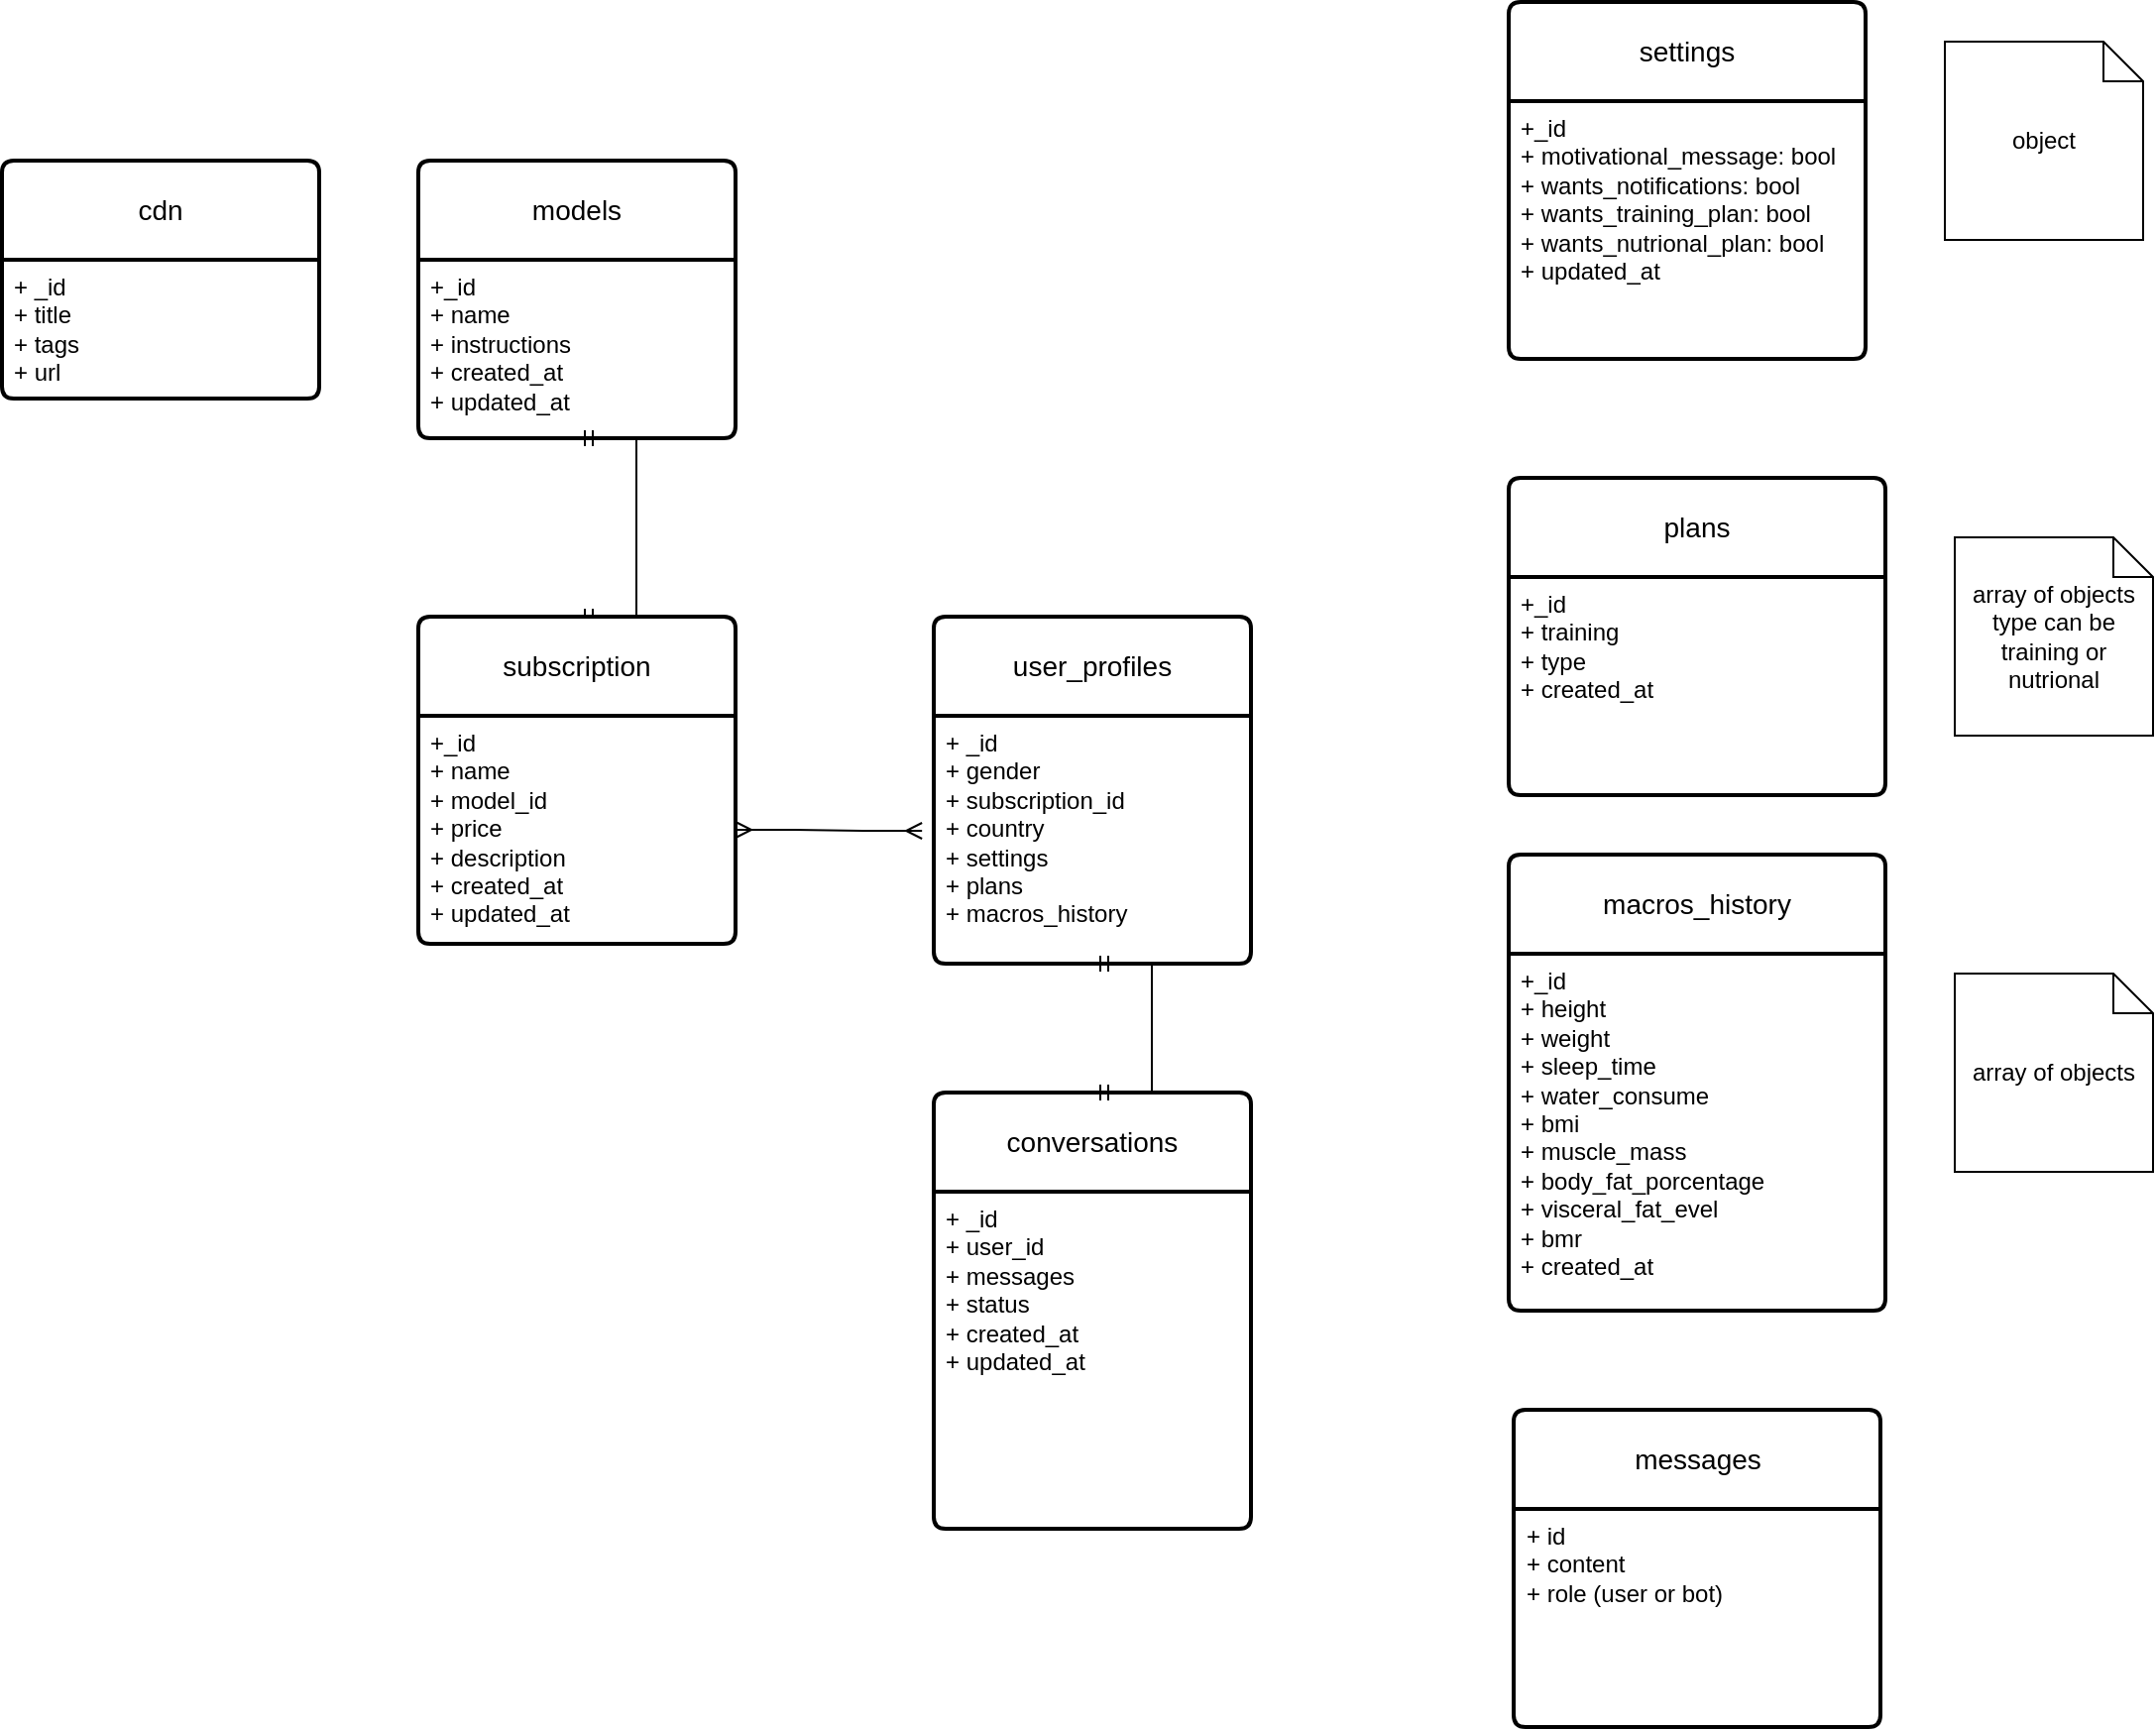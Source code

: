 <mxfile version="24.7.6">
  <diagram name="Page-1" id="lWIySLaXe6-tKys0te9H">
    <mxGraphModel dx="2969" dy="2478" grid="1" gridSize="10" guides="1" tooltips="1" connect="1" arrows="1" fold="1" page="1" pageScale="1" pageWidth="850" pageHeight="1100" math="0" shadow="0">
      <root>
        <mxCell id="0" />
        <mxCell id="1" parent="0" />
        <mxCell id="P9V2ddTKOgVXZtz1Ckzy-5" value="models" style="swimlane;childLayout=stackLayout;horizontal=1;startSize=50;horizontalStack=0;rounded=1;fontSize=14;fontStyle=0;strokeWidth=2;resizeParent=0;resizeLast=1;shadow=0;dashed=0;align=center;arcSize=4;whiteSpace=wrap;html=1;" parent="1" vertex="1">
          <mxGeometry x="480" y="-20" width="160" height="140" as="geometry" />
        </mxCell>
        <mxCell id="P9V2ddTKOgVXZtz1Ckzy-6" value="+_id&lt;div&gt;+ name&lt;/div&gt;&lt;div&gt;&lt;span style=&quot;background-color: initial;&quot;&gt;+ instructions&lt;/span&gt;&lt;/div&gt;&lt;div&gt;&lt;span style=&quot;background-color: initial;&quot;&gt;+ created_at&lt;/span&gt;&lt;br&gt;&lt;/div&gt;&lt;div&gt;&lt;span style=&quot;background-color: initial;&quot;&gt;+ updated_at&lt;/span&gt;&lt;/div&gt;" style="align=left;strokeColor=none;fillColor=none;spacingLeft=4;fontSize=12;verticalAlign=top;resizable=0;rotatable=0;part=1;html=1;" parent="P9V2ddTKOgVXZtz1Ckzy-5" vertex="1">
          <mxGeometry y="50" width="160" height="90" as="geometry" />
        </mxCell>
        <mxCell id="P9V2ddTKOgVXZtz1Ckzy-12" value="" style="edgeStyle=entityRelationEdgeStyle;fontSize=12;html=1;endArrow=ERmandOne;startArrow=ERmandOne;rounded=0;exitX=0.5;exitY=1;exitDx=0;exitDy=0;entryX=0.5;entryY=0;entryDx=0;entryDy=0;" parent="1" source="P9V2ddTKOgVXZtz1Ckzy-6" target="z0Um9xDlakzHO0mnNuFl-1" edge="1">
          <mxGeometry width="100" height="100" relative="1" as="geometry">
            <mxPoint x="105" y="130" as="sourcePoint" />
            <mxPoint x="170" y="342.5" as="targetPoint" />
          </mxGeometry>
        </mxCell>
        <mxCell id="P9V2ddTKOgVXZtz1Ckzy-13" value="user_profiles" style="swimlane;childLayout=stackLayout;horizontal=1;startSize=50;horizontalStack=0;rounded=1;fontSize=14;fontStyle=0;strokeWidth=2;resizeParent=0;resizeLast=1;shadow=0;dashed=0;align=center;arcSize=4;whiteSpace=wrap;html=1;" parent="1" vertex="1">
          <mxGeometry x="740" y="210" width="160" height="175" as="geometry" />
        </mxCell>
        <mxCell id="P9V2ddTKOgVXZtz1Ckzy-14" value="+ _id&lt;div&gt;+ gender&lt;/div&gt;&lt;div&gt;+ subscription_id&lt;/div&gt;&lt;div&gt;+ country&lt;br&gt;+ settings&lt;br&gt;+ plans&lt;div&gt;&lt;span style=&quot;background-color: initial;&quot;&gt;+ macros_history&lt;/span&gt;&lt;br&gt;&lt;/div&gt;&lt;/div&gt;" style="align=left;strokeColor=none;fillColor=none;spacingLeft=4;fontSize=12;verticalAlign=top;resizable=0;rotatable=0;part=1;html=1;" parent="P9V2ddTKOgVXZtz1Ckzy-13" vertex="1">
          <mxGeometry y="50" width="160" height="125" as="geometry" />
        </mxCell>
        <mxCell id="P9V2ddTKOgVXZtz1Ckzy-15" value="settings" style="swimlane;childLayout=stackLayout;horizontal=1;startSize=50;horizontalStack=0;rounded=1;fontSize=14;fontStyle=0;strokeWidth=2;resizeParent=0;resizeLast=1;shadow=0;dashed=0;align=center;arcSize=4;whiteSpace=wrap;html=1;" parent="1" vertex="1">
          <mxGeometry x="1030" y="-100" width="180" height="180" as="geometry" />
        </mxCell>
        <mxCell id="P9V2ddTKOgVXZtz1Ckzy-16" value="+_id&lt;br&gt;+ motivational_message: bool&lt;div&gt;+ wants_notifications: bool&lt;/div&gt;&lt;div&gt;+ wants_training_plan: bool&lt;/div&gt;&lt;div&gt;+ wants_nutrional_plan: bool&lt;br&gt;&lt;/div&gt;&lt;div&gt;&lt;span style=&quot;background-color: initial;&quot;&gt;+ updated_at&lt;/span&gt;&lt;br&gt;&lt;/div&gt;" style="align=left;strokeColor=none;fillColor=none;spacingLeft=4;fontSize=12;verticalAlign=top;resizable=0;rotatable=0;part=1;html=1;" parent="P9V2ddTKOgVXZtz1Ckzy-15" vertex="1">
          <mxGeometry y="50" width="180" height="130" as="geometry" />
        </mxCell>
        <mxCell id="P9V2ddTKOgVXZtz1Ckzy-19" value="plans" style="swimlane;childLayout=stackLayout;horizontal=1;startSize=50;horizontalStack=0;rounded=1;fontSize=14;fontStyle=0;strokeWidth=2;resizeParent=0;resizeLast=1;shadow=0;dashed=0;align=center;arcSize=4;whiteSpace=wrap;html=1;" parent="1" vertex="1">
          <mxGeometry x="1030" y="140" width="190" height="160" as="geometry" />
        </mxCell>
        <mxCell id="P9V2ddTKOgVXZtz1Ckzy-20" value="+_id&lt;br&gt;+ training&lt;div&gt;+ type&lt;br&gt;&lt;div&gt;+ created_at&lt;/div&gt;&lt;/div&gt;" style="align=left;strokeColor=none;fillColor=none;spacingLeft=4;fontSize=12;verticalAlign=top;resizable=0;rotatable=0;part=1;html=1;" parent="P9V2ddTKOgVXZtz1Ckzy-19" vertex="1">
          <mxGeometry y="50" width="190" height="110" as="geometry" />
        </mxCell>
        <mxCell id="P9V2ddTKOgVXZtz1Ckzy-23" value="object" style="shape=note;size=20;whiteSpace=wrap;html=1;" parent="1" vertex="1">
          <mxGeometry x="1250" y="-80" width="100" height="100" as="geometry" />
        </mxCell>
        <mxCell id="P9V2ddTKOgVXZtz1Ckzy-24" value="array of objects&lt;div&gt;type can be training or nutrional&lt;/div&gt;" style="shape=note;size=20;whiteSpace=wrap;html=1;" parent="1" vertex="1">
          <mxGeometry x="1255" y="170" width="100" height="100" as="geometry" />
        </mxCell>
        <mxCell id="P9V2ddTKOgVXZtz1Ckzy-28" value="macros_history" style="swimlane;childLayout=stackLayout;horizontal=1;startSize=50;horizontalStack=0;rounded=1;fontSize=14;fontStyle=0;strokeWidth=2;resizeParent=0;resizeLast=1;shadow=0;dashed=0;align=center;arcSize=4;whiteSpace=wrap;html=1;" parent="1" vertex="1">
          <mxGeometry x="1030" y="330" width="190" height="230" as="geometry" />
        </mxCell>
        <mxCell id="P9V2ddTKOgVXZtz1Ckzy-29" value="+_id&lt;br&gt;&lt;div&gt;+ height&lt;/div&gt;&lt;div&gt;+ weight&lt;/div&gt;&lt;div&gt;+ sleep_time&lt;/div&gt;&lt;div&gt;+ water_consume&lt;/div&gt;&lt;div&gt;+ bmi&lt;/div&gt;&lt;div&gt;+ muscle_mass&lt;/div&gt;&lt;div&gt;+ body_fat_porcentage&lt;/div&gt;&lt;div&gt;+ visceral_fat_evel&lt;/div&gt;&lt;div&gt;+ bmr&lt;br&gt;&lt;div&gt;+ created_at&lt;/div&gt;&lt;/div&gt;" style="align=left;strokeColor=none;fillColor=none;spacingLeft=4;fontSize=12;verticalAlign=top;resizable=0;rotatable=0;part=1;html=1;" parent="P9V2ddTKOgVXZtz1Ckzy-28" vertex="1">
          <mxGeometry y="50" width="190" height="180" as="geometry" />
        </mxCell>
        <mxCell id="P9V2ddTKOgVXZtz1Ckzy-30" value="array of objects" style="shape=note;size=20;whiteSpace=wrap;html=1;" parent="1" vertex="1">
          <mxGeometry x="1255" y="390" width="100" height="100" as="geometry" />
        </mxCell>
        <mxCell id="P9V2ddTKOgVXZtz1Ckzy-34" value="conversations" style="swimlane;childLayout=stackLayout;horizontal=1;startSize=50;horizontalStack=0;rounded=1;fontSize=14;fontStyle=0;strokeWidth=2;resizeParent=0;resizeLast=1;shadow=0;dashed=0;align=center;arcSize=4;whiteSpace=wrap;html=1;" parent="1" vertex="1">
          <mxGeometry x="740" y="450" width="160" height="220" as="geometry" />
        </mxCell>
        <mxCell id="P9V2ddTKOgVXZtz1Ckzy-35" value="+ _id&lt;br&gt;&lt;div&gt;+ user_id&lt;br&gt;&lt;/div&gt;&lt;div&gt;+ messages&lt;/div&gt;&lt;div&gt;+ status&lt;/div&gt;&lt;div&gt;+ created_at&lt;/div&gt;&lt;div&gt;+ updated_at&lt;/div&gt;" style="align=left;strokeColor=none;fillColor=none;spacingLeft=4;fontSize=12;verticalAlign=top;resizable=0;rotatable=0;part=1;html=1;" parent="P9V2ddTKOgVXZtz1Ckzy-34" vertex="1">
          <mxGeometry y="50" width="160" height="170" as="geometry" />
        </mxCell>
        <mxCell id="P9V2ddTKOgVXZtz1Ckzy-36" value="" style="edgeStyle=entityRelationEdgeStyle;fontSize=12;html=1;endArrow=ERmandOne;startArrow=ERmandOne;rounded=0;exitX=0.5;exitY=0;exitDx=0;exitDy=0;entryX=0.5;entryY=1;entryDx=0;entryDy=0;" parent="1" source="P9V2ddTKOgVXZtz1Ckzy-34" target="P9V2ddTKOgVXZtz1Ckzy-14" edge="1">
          <mxGeometry width="100" height="100" relative="1" as="geometry">
            <mxPoint x="634" y="480" as="sourcePoint" />
            <mxPoint x="470" y="480" as="targetPoint" />
          </mxGeometry>
        </mxCell>
        <mxCell id="P9V2ddTKOgVXZtz1Ckzy-38" value="messages" style="swimlane;childLayout=stackLayout;horizontal=1;startSize=50;horizontalStack=0;rounded=1;fontSize=14;fontStyle=0;strokeWidth=2;resizeParent=0;resizeLast=1;shadow=0;dashed=0;align=center;arcSize=4;whiteSpace=wrap;html=1;" parent="1" vertex="1">
          <mxGeometry x="1032.5" y="610" width="185" height="160" as="geometry" />
        </mxCell>
        <mxCell id="P9V2ddTKOgVXZtz1Ckzy-39" value="+ id&lt;br&gt;+ content&lt;div&gt;+ role (user or bot)&lt;/div&gt;" style="align=left;strokeColor=none;fillColor=none;spacingLeft=4;fontSize=12;verticalAlign=top;resizable=0;rotatable=0;part=1;html=1;" parent="P9V2ddTKOgVXZtz1Ckzy-38" vertex="1">
          <mxGeometry y="50" width="185" height="110" as="geometry" />
        </mxCell>
        <mxCell id="P9V2ddTKOgVXZtz1Ckzy-45" value="cdn" style="swimlane;childLayout=stackLayout;horizontal=1;startSize=50;horizontalStack=0;rounded=1;fontSize=14;fontStyle=0;strokeWidth=2;resizeParent=0;resizeLast=1;shadow=0;dashed=0;align=center;arcSize=4;whiteSpace=wrap;html=1;" parent="1" vertex="1">
          <mxGeometry x="270" y="-20" width="160" height="120" as="geometry" />
        </mxCell>
        <mxCell id="P9V2ddTKOgVXZtz1Ckzy-46" value="+ _id&lt;div&gt;+ title&lt;/div&gt;&lt;div&gt;+ tags&lt;/div&gt;&lt;div&gt;+ url&lt;/div&gt;" style="align=left;strokeColor=none;fillColor=none;spacingLeft=4;fontSize=12;verticalAlign=top;resizable=0;rotatable=0;part=1;html=1;" parent="P9V2ddTKOgVXZtz1Ckzy-45" vertex="1">
          <mxGeometry y="50" width="160" height="70" as="geometry" />
        </mxCell>
        <mxCell id="z0Um9xDlakzHO0mnNuFl-1" value="subscription" style="swimlane;childLayout=stackLayout;horizontal=1;startSize=50;horizontalStack=0;rounded=1;fontSize=14;fontStyle=0;strokeWidth=2;resizeParent=0;resizeLast=1;shadow=0;dashed=0;align=center;arcSize=4;whiteSpace=wrap;html=1;" parent="1" vertex="1">
          <mxGeometry x="480" y="210" width="160" height="165" as="geometry" />
        </mxCell>
        <mxCell id="z0Um9xDlakzHO0mnNuFl-2" value="+_id&lt;div&gt;+ name&lt;/div&gt;&lt;div&gt;&lt;span style=&quot;background-color: initial;&quot;&gt;+ model_id&lt;/span&gt;&lt;/div&gt;&lt;div&gt;&lt;span style=&quot;background-color: initial;&quot;&gt;+ price&lt;/span&gt;&lt;/div&gt;&lt;div&gt;&lt;span style=&quot;background-color: initial;&quot;&gt;+ description&lt;/span&gt;&lt;/div&gt;&lt;div&gt;&lt;span style=&quot;background-color: initial;&quot;&gt;+ created_at&lt;/span&gt;&lt;br&gt;&lt;/div&gt;&lt;div&gt;&lt;span style=&quot;background-color: initial;&quot;&gt;+ updated_at&lt;/span&gt;&lt;/div&gt;" style="align=left;strokeColor=none;fillColor=none;spacingLeft=4;fontSize=12;verticalAlign=top;resizable=0;rotatable=0;part=1;html=1;" parent="z0Um9xDlakzHO0mnNuFl-1" vertex="1">
          <mxGeometry y="50" width="160" height="115" as="geometry" />
        </mxCell>
        <mxCell id="z0Um9xDlakzHO0mnNuFl-4" value="" style="edgeStyle=entityRelationEdgeStyle;fontSize=12;html=1;endArrow=ERmany;startArrow=ERmany;rounded=0;exitX=1;exitY=0.5;exitDx=0;exitDy=0;entryX=-0.037;entryY=0.464;entryDx=0;entryDy=0;entryPerimeter=0;" parent="1" source="z0Um9xDlakzHO0mnNuFl-2" target="P9V2ddTKOgVXZtz1Ckzy-14" edge="1">
          <mxGeometry width="100" height="100" relative="1" as="geometry">
            <mxPoint x="520" y="420" as="sourcePoint" />
            <mxPoint x="740" y="531.25" as="targetPoint" />
          </mxGeometry>
        </mxCell>
      </root>
    </mxGraphModel>
  </diagram>
</mxfile>
